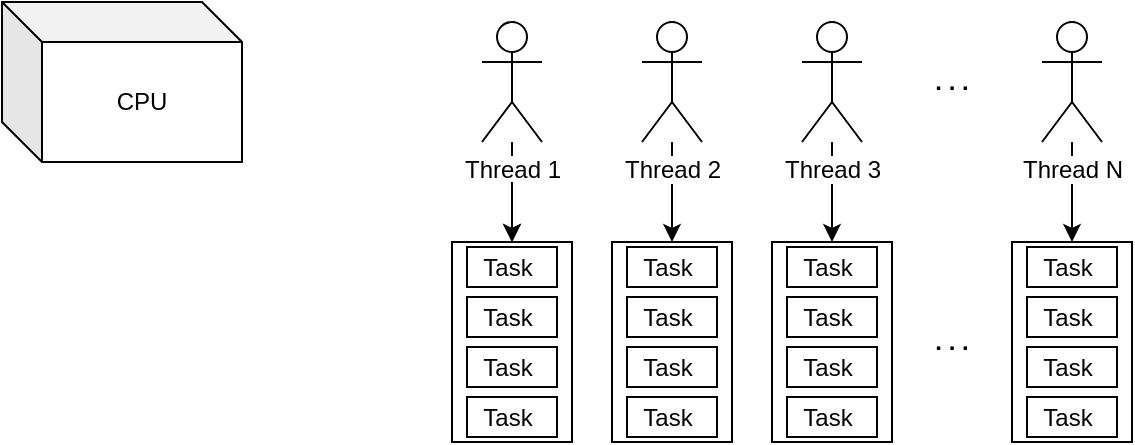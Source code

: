 <mxfile version="10.6.0" type="device"><diagram id="8deiTMmM2VnM4ksdONKm" name="Page-1"><mxGraphModel dx="918" dy="567" grid="1" gridSize="10" guides="1" tooltips="1" connect="1" arrows="1" fold="1" page="1" pageScale="1" pageWidth="850" pageHeight="1100" math="0" shadow="0"><root><mxCell id="0"/><mxCell id="1" parent="0"/><mxCell id="DobUsWCLzKZ7A1wdpzGU-58" value="" style="shape=cube;whiteSpace=wrap;html=1;boundedLbl=1;backgroundOutline=1;darkOpacity=0.05;darkOpacity2=0.1;fillColor=none;" vertex="1" parent="1"><mxGeometry x="80" y="80" width="120" height="80" as="geometry"/></mxCell><mxCell id="DobUsWCLzKZ7A1wdpzGU-59" value="CPU" style="text;html=1;strokeColor=none;fillColor=none;align=center;verticalAlign=middle;whiteSpace=wrap;rounded=0;" vertex="1" parent="1"><mxGeometry x="130" y="120" width="40" height="20" as="geometry"/></mxCell><mxCell id="DobUsWCLzKZ7A1wdpzGU-86" value="" style="edgeStyle=orthogonalEdgeStyle;rounded=0;orthogonalLoop=1;jettySize=auto;html=1;" edge="1" parent="1" source="DobUsWCLzKZ7A1wdpzGU-60" target="DobUsWCLzKZ7A1wdpzGU-73"><mxGeometry relative="1" as="geometry"/></mxCell><mxCell id="DobUsWCLzKZ7A1wdpzGU-60" value="Thread 1" style="shape=umlActor;verticalLabelPosition=bottom;labelBackgroundColor=#ffffff;verticalAlign=top;html=1;outlineConnect=0;fillColor=none;" vertex="1" parent="1"><mxGeometry x="320" y="90" width="30" height="60" as="geometry"/></mxCell><mxCell id="DobUsWCLzKZ7A1wdpzGU-87" value="" style="edgeStyle=orthogonalEdgeStyle;rounded=0;orthogonalLoop=1;jettySize=auto;html=1;" edge="1" parent="1" source="DobUsWCLzKZ7A1wdpzGU-62"><mxGeometry relative="1" as="geometry"><mxPoint x="415" y="200" as="targetPoint"/></mxGeometry></mxCell><mxCell id="DobUsWCLzKZ7A1wdpzGU-62" value="Thread 2" style="shape=umlActor;verticalLabelPosition=bottom;labelBackgroundColor=#ffffff;verticalAlign=top;html=1;outlineConnect=0;fillColor=none;" vertex="1" parent="1"><mxGeometry x="400" y="90" width="30" height="60" as="geometry"/></mxCell><mxCell id="DobUsWCLzKZ7A1wdpzGU-88" value="" style="edgeStyle=orthogonalEdgeStyle;rounded=0;orthogonalLoop=1;jettySize=auto;html=1;" edge="1" parent="1" source="DobUsWCLzKZ7A1wdpzGU-63"><mxGeometry relative="1" as="geometry"><mxPoint x="495" y="200" as="targetPoint"/></mxGeometry></mxCell><mxCell id="DobUsWCLzKZ7A1wdpzGU-63" value="Thread 3" style="shape=umlActor;verticalLabelPosition=bottom;labelBackgroundColor=#ffffff;verticalAlign=top;html=1;outlineConnect=0;fillColor=none;" vertex="1" parent="1"><mxGeometry x="480" y="90" width="30" height="60" as="geometry"/></mxCell><mxCell id="DobUsWCLzKZ7A1wdpzGU-89" value="" style="edgeStyle=orthogonalEdgeStyle;rounded=0;orthogonalLoop=1;jettySize=auto;html=1;" edge="1" parent="1" source="DobUsWCLzKZ7A1wdpzGU-65"><mxGeometry relative="1" as="geometry"><mxPoint x="615" y="200" as="targetPoint"/></mxGeometry></mxCell><mxCell id="DobUsWCLzKZ7A1wdpzGU-65" value="Thread N" style="shape=umlActor;verticalLabelPosition=bottom;labelBackgroundColor=#ffffff;verticalAlign=top;html=1;outlineConnect=0;fillColor=none;" vertex="1" parent="1"><mxGeometry x="600" y="90" width="30" height="60" as="geometry"/></mxCell><mxCell id="DobUsWCLzKZ7A1wdpzGU-66" value="&lt;b&gt;. . .&lt;/b&gt;" style="text;html=1;strokeColor=none;fillColor=none;align=center;verticalAlign=middle;whiteSpace=wrap;rounded=0;" vertex="1" parent="1"><mxGeometry x="535" y="110" width="40" height="20" as="geometry"/></mxCell><mxCell id="DobUsWCLzKZ7A1wdpzGU-73" value="" style="rounded=0;whiteSpace=wrap;html=1;fillColor=none;" vertex="1" parent="1"><mxGeometry x="305" y="200" width="60" height="100" as="geometry"/></mxCell><mxCell id="DobUsWCLzKZ7A1wdpzGU-79" value="&lt;b&gt;. . .&lt;/b&gt;" style="text;html=1;strokeColor=none;fillColor=none;align=center;verticalAlign=middle;whiteSpace=wrap;rounded=0;" vertex="1" parent="1"><mxGeometry x="535" y="240" width="40" height="20" as="geometry"/></mxCell><mxCell id="DobUsWCLzKZ7A1wdpzGU-85" value="" style="endArrow=classic;html=1;entryX=0.5;entryY=0;entryDx=0;entryDy=0;" edge="1" parent="1" target="DobUsWCLzKZ7A1wdpzGU-73"><mxGeometry width="50" height="50" relative="1" as="geometry"><mxPoint x="335" y="170" as="sourcePoint"/><mxPoint x="130" y="370" as="targetPoint"/></mxGeometry></mxCell><mxCell id="DobUsWCLzKZ7A1wdpzGU-90" value="" style="rounded=0;whiteSpace=wrap;html=1;fillColor=none;" vertex="1" parent="1"><mxGeometry x="312.5" y="252.5" width="45" height="20" as="geometry"/></mxCell><mxCell id="DobUsWCLzKZ7A1wdpzGU-91" value="Task&lt;br&gt;" style="text;html=1;strokeColor=none;fillColor=none;align=center;verticalAlign=middle;whiteSpace=wrap;rounded=0;" vertex="1" parent="1"><mxGeometry x="312.5" y="252.5" width="40" height="20" as="geometry"/></mxCell><mxCell id="DobUsWCLzKZ7A1wdpzGU-92" value="" style="rounded=0;whiteSpace=wrap;html=1;fillColor=none;" vertex="1" parent="1"><mxGeometry x="312.5" y="277.5" width="45" height="20" as="geometry"/></mxCell><mxCell id="DobUsWCLzKZ7A1wdpzGU-93" value="Task&lt;br&gt;" style="text;html=1;strokeColor=none;fillColor=none;align=center;verticalAlign=middle;whiteSpace=wrap;rounded=0;" vertex="1" parent="1"><mxGeometry x="312.5" y="277.5" width="40" height="20" as="geometry"/></mxCell><mxCell id="DobUsWCLzKZ7A1wdpzGU-94" value="" style="rounded=0;whiteSpace=wrap;html=1;fillColor=none;" vertex="1" parent="1"><mxGeometry x="312.5" y="202.5" width="45" height="20" as="geometry"/></mxCell><mxCell id="DobUsWCLzKZ7A1wdpzGU-95" value="Task&lt;br&gt;" style="text;html=1;strokeColor=none;fillColor=none;align=center;verticalAlign=middle;whiteSpace=wrap;rounded=0;" vertex="1" parent="1"><mxGeometry x="312.5" y="202.5" width="40" height="20" as="geometry"/></mxCell><mxCell id="DobUsWCLzKZ7A1wdpzGU-96" value="" style="rounded=0;whiteSpace=wrap;html=1;fillColor=none;" vertex="1" parent="1"><mxGeometry x="312.5" y="227.5" width="45" height="20" as="geometry"/></mxCell><mxCell id="DobUsWCLzKZ7A1wdpzGU-97" value="Task&lt;br&gt;" style="text;html=1;strokeColor=none;fillColor=none;align=center;verticalAlign=middle;whiteSpace=wrap;rounded=0;" vertex="1" parent="1"><mxGeometry x="312.5" y="227.5" width="40" height="20" as="geometry"/></mxCell><mxCell id="DobUsWCLzKZ7A1wdpzGU-98" value="" style="rounded=0;whiteSpace=wrap;html=1;fillColor=none;" vertex="1" parent="1"><mxGeometry x="385" y="200" width="60" height="100" as="geometry"/></mxCell><mxCell id="DobUsWCLzKZ7A1wdpzGU-99" value="" style="rounded=0;whiteSpace=wrap;html=1;fillColor=none;" vertex="1" parent="1"><mxGeometry x="392.5" y="252.5" width="45" height="20" as="geometry"/></mxCell><mxCell id="DobUsWCLzKZ7A1wdpzGU-100" value="Task&lt;br&gt;" style="text;html=1;strokeColor=none;fillColor=none;align=center;verticalAlign=middle;whiteSpace=wrap;rounded=0;" vertex="1" parent="1"><mxGeometry x="392.5" y="252.5" width="40" height="20" as="geometry"/></mxCell><mxCell id="DobUsWCLzKZ7A1wdpzGU-101" value="" style="rounded=0;whiteSpace=wrap;html=1;fillColor=none;" vertex="1" parent="1"><mxGeometry x="392.5" y="277.5" width="45" height="20" as="geometry"/></mxCell><mxCell id="DobUsWCLzKZ7A1wdpzGU-102" value="Task&lt;br&gt;" style="text;html=1;strokeColor=none;fillColor=none;align=center;verticalAlign=middle;whiteSpace=wrap;rounded=0;" vertex="1" parent="1"><mxGeometry x="392.5" y="277.5" width="40" height="20" as="geometry"/></mxCell><mxCell id="DobUsWCLzKZ7A1wdpzGU-103" value="" style="rounded=0;whiteSpace=wrap;html=1;fillColor=none;" vertex="1" parent="1"><mxGeometry x="392.5" y="202.5" width="45" height="20" as="geometry"/></mxCell><mxCell id="DobUsWCLzKZ7A1wdpzGU-104" value="Task&lt;br&gt;" style="text;html=1;strokeColor=none;fillColor=none;align=center;verticalAlign=middle;whiteSpace=wrap;rounded=0;" vertex="1" parent="1"><mxGeometry x="392.5" y="202.5" width="40" height="20" as="geometry"/></mxCell><mxCell id="DobUsWCLzKZ7A1wdpzGU-105" value="" style="rounded=0;whiteSpace=wrap;html=1;fillColor=none;" vertex="1" parent="1"><mxGeometry x="392.5" y="227.5" width="45" height="20" as="geometry"/></mxCell><mxCell id="DobUsWCLzKZ7A1wdpzGU-106" value="Task&lt;br&gt;" style="text;html=1;strokeColor=none;fillColor=none;align=center;verticalAlign=middle;whiteSpace=wrap;rounded=0;" vertex="1" parent="1"><mxGeometry x="392.5" y="227.5" width="40" height="20" as="geometry"/></mxCell><mxCell id="DobUsWCLzKZ7A1wdpzGU-107" value="" style="rounded=0;whiteSpace=wrap;html=1;fillColor=none;" vertex="1" parent="1"><mxGeometry x="465" y="200" width="60" height="100" as="geometry"/></mxCell><mxCell id="DobUsWCLzKZ7A1wdpzGU-108" value="" style="rounded=0;whiteSpace=wrap;html=1;fillColor=none;" vertex="1" parent="1"><mxGeometry x="472.5" y="252.5" width="45" height="20" as="geometry"/></mxCell><mxCell id="DobUsWCLzKZ7A1wdpzGU-109" value="Task&lt;br&gt;" style="text;html=1;strokeColor=none;fillColor=none;align=center;verticalAlign=middle;whiteSpace=wrap;rounded=0;" vertex="1" parent="1"><mxGeometry x="472.5" y="252.5" width="40" height="20" as="geometry"/></mxCell><mxCell id="DobUsWCLzKZ7A1wdpzGU-110" value="" style="rounded=0;whiteSpace=wrap;html=1;fillColor=none;" vertex="1" parent="1"><mxGeometry x="472.5" y="277.5" width="45" height="20" as="geometry"/></mxCell><mxCell id="DobUsWCLzKZ7A1wdpzGU-111" value="Task&lt;br&gt;" style="text;html=1;strokeColor=none;fillColor=none;align=center;verticalAlign=middle;whiteSpace=wrap;rounded=0;" vertex="1" parent="1"><mxGeometry x="472.5" y="277.5" width="40" height="20" as="geometry"/></mxCell><mxCell id="DobUsWCLzKZ7A1wdpzGU-112" value="" style="rounded=0;whiteSpace=wrap;html=1;fillColor=none;" vertex="1" parent="1"><mxGeometry x="472.5" y="202.5" width="45" height="20" as="geometry"/></mxCell><mxCell id="DobUsWCLzKZ7A1wdpzGU-113" value="Task&lt;br&gt;" style="text;html=1;strokeColor=none;fillColor=none;align=center;verticalAlign=middle;whiteSpace=wrap;rounded=0;" vertex="1" parent="1"><mxGeometry x="472.5" y="202.5" width="40" height="20" as="geometry"/></mxCell><mxCell id="DobUsWCLzKZ7A1wdpzGU-114" value="" style="rounded=0;whiteSpace=wrap;html=1;fillColor=none;" vertex="1" parent="1"><mxGeometry x="472.5" y="227.5" width="45" height="20" as="geometry"/></mxCell><mxCell id="DobUsWCLzKZ7A1wdpzGU-115" value="Task&lt;br&gt;" style="text;html=1;strokeColor=none;fillColor=none;align=center;verticalAlign=middle;whiteSpace=wrap;rounded=0;" vertex="1" parent="1"><mxGeometry x="472.5" y="227.5" width="40" height="20" as="geometry"/></mxCell><mxCell id="DobUsWCLzKZ7A1wdpzGU-125" value="" style="rounded=0;whiteSpace=wrap;html=1;fillColor=none;" vertex="1" parent="1"><mxGeometry x="585" y="200" width="60" height="100" as="geometry"/></mxCell><mxCell id="DobUsWCLzKZ7A1wdpzGU-126" value="" style="rounded=0;whiteSpace=wrap;html=1;fillColor=none;" vertex="1" parent="1"><mxGeometry x="592.5" y="252.5" width="45" height="20" as="geometry"/></mxCell><mxCell id="DobUsWCLzKZ7A1wdpzGU-127" value="Task&lt;br&gt;" style="text;html=1;strokeColor=none;fillColor=none;align=center;verticalAlign=middle;whiteSpace=wrap;rounded=0;" vertex="1" parent="1"><mxGeometry x="592.5" y="252.5" width="40" height="20" as="geometry"/></mxCell><mxCell id="DobUsWCLzKZ7A1wdpzGU-128" value="" style="rounded=0;whiteSpace=wrap;html=1;fillColor=none;" vertex="1" parent="1"><mxGeometry x="592.5" y="277.5" width="45" height="20" as="geometry"/></mxCell><mxCell id="DobUsWCLzKZ7A1wdpzGU-129" value="Task&lt;br&gt;" style="text;html=1;strokeColor=none;fillColor=none;align=center;verticalAlign=middle;whiteSpace=wrap;rounded=0;" vertex="1" parent="1"><mxGeometry x="592.5" y="277.5" width="40" height="20" as="geometry"/></mxCell><mxCell id="DobUsWCLzKZ7A1wdpzGU-130" value="" style="rounded=0;whiteSpace=wrap;html=1;fillColor=none;" vertex="1" parent="1"><mxGeometry x="592.5" y="202.5" width="45" height="20" as="geometry"/></mxCell><mxCell id="DobUsWCLzKZ7A1wdpzGU-131" value="Task&lt;br&gt;" style="text;html=1;strokeColor=none;fillColor=none;align=center;verticalAlign=middle;whiteSpace=wrap;rounded=0;" vertex="1" parent="1"><mxGeometry x="592.5" y="202.5" width="40" height="20" as="geometry"/></mxCell><mxCell id="DobUsWCLzKZ7A1wdpzGU-132" value="" style="rounded=0;whiteSpace=wrap;html=1;fillColor=none;" vertex="1" parent="1"><mxGeometry x="592.5" y="227.5" width="45" height="20" as="geometry"/></mxCell><mxCell id="DobUsWCLzKZ7A1wdpzGU-133" value="Task&lt;br&gt;" style="text;html=1;strokeColor=none;fillColor=none;align=center;verticalAlign=middle;whiteSpace=wrap;rounded=0;" vertex="1" parent="1"><mxGeometry x="592.5" y="227.5" width="40" height="20" as="geometry"/></mxCell></root></mxGraphModel></diagram></mxfile>